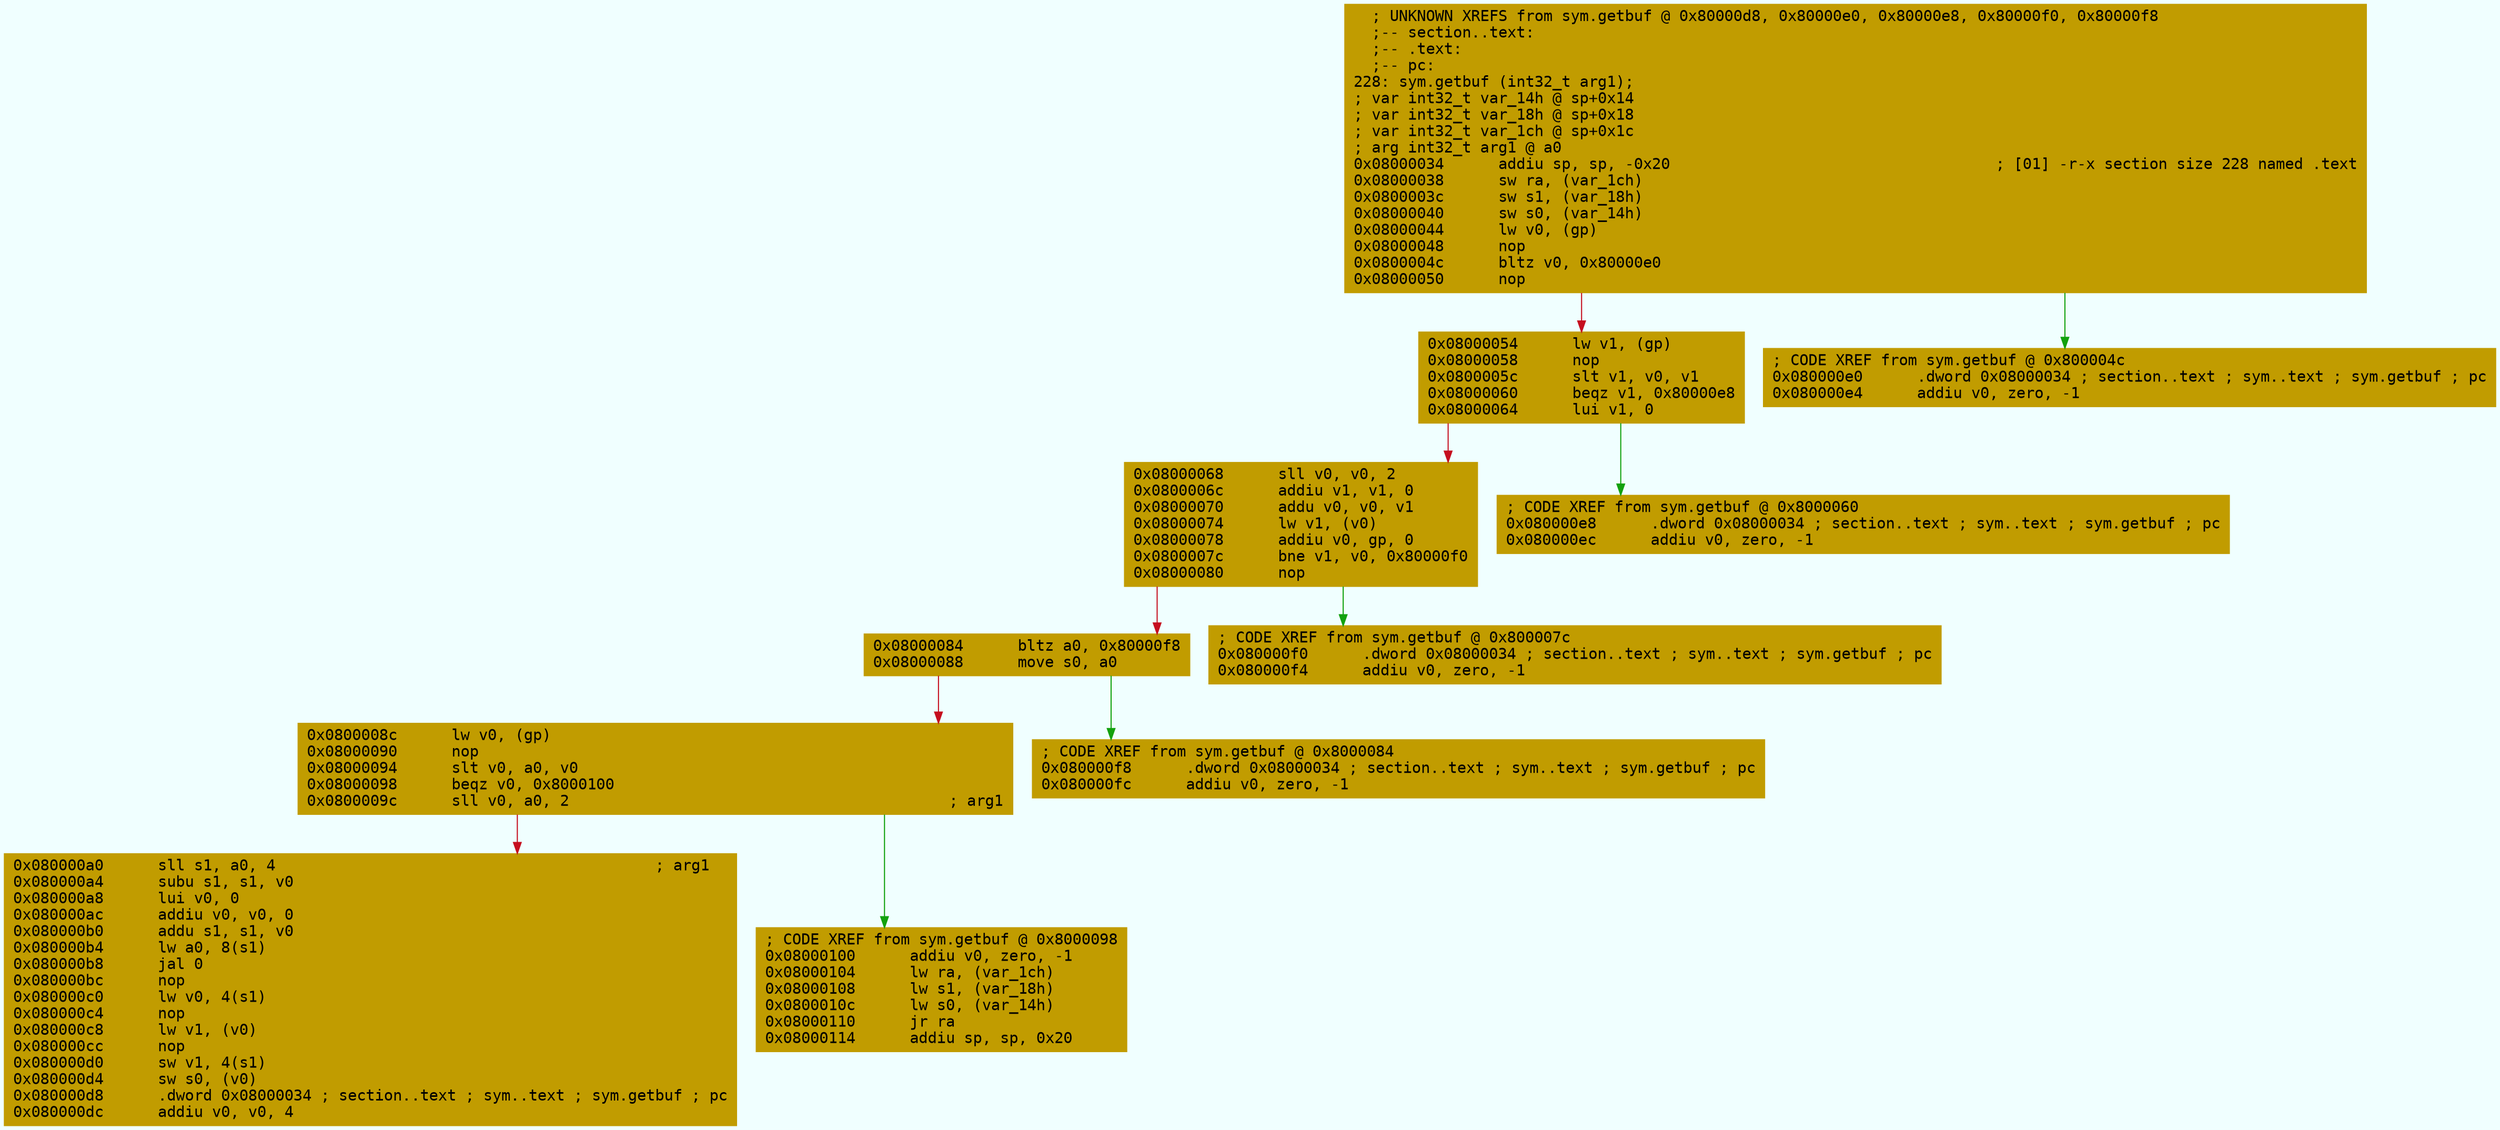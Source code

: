 digraph code {
	graph [bgcolor=azure fontsize=8 fontname="Courier" splines="ortho"];
	node [fillcolor=gray style=filled shape=box];
	edge [arrowhead="normal"];
	"0x08000034" [URL="sym.getbuf/0x08000034", fillcolor="#c19c00",color="#c19c00", fontname="Courier",label="  ; UNKNOWN XREFS from sym.getbuf @ 0x80000d8, 0x80000e0, 0x80000e8, 0x80000f0, 0x80000f8\l  ;-- section..text:\l  ;-- .text:\l  ;-- pc:\l228: sym.getbuf (int32_t arg1);\l; var int32_t var_14h @ sp+0x14\l; var int32_t var_18h @ sp+0x18\l; var int32_t var_1ch @ sp+0x1c\l; arg int32_t arg1 @ a0\l0x08000034      addiu sp, sp, -0x20                                    ; [01] -r-x section size 228 named .text\l0x08000038      sw ra, (var_1ch)\l0x0800003c      sw s1, (var_18h)\l0x08000040      sw s0, (var_14h)\l0x08000044      lw v0, (gp)\l0x08000048      nop\l0x0800004c      bltz v0, 0x80000e0\l0x08000050      nop\l"]
	"0x08000054" [URL="sym.getbuf/0x08000054", fillcolor="#c19c00",color="#c19c00", fontname="Courier",label="0x08000054      lw v1, (gp)\l0x08000058      nop\l0x0800005c      slt v1, v0, v1\l0x08000060      beqz v1, 0x80000e8\l0x08000064      lui v1, 0\l"]
	"0x08000068" [URL="sym.getbuf/0x08000068", fillcolor="#c19c00",color="#c19c00", fontname="Courier",label="0x08000068      sll v0, v0, 2\l0x0800006c      addiu v1, v1, 0\l0x08000070      addu v0, v0, v1\l0x08000074      lw v1, (v0)\l0x08000078      addiu v0, gp, 0\l0x0800007c      bne v1, v0, 0x80000f0\l0x08000080      nop\l"]
	"0x08000084" [URL="sym.getbuf/0x08000084", fillcolor="#c19c00",color="#c19c00", fontname="Courier",label="0x08000084      bltz a0, 0x80000f8\l0x08000088      move s0, a0\l"]
	"0x0800008c" [URL="sym.getbuf/0x0800008c", fillcolor="#c19c00",color="#c19c00", fontname="Courier",label="0x0800008c      lw v0, (gp)\l0x08000090      nop\l0x08000094      slt v0, a0, v0\l0x08000098      beqz v0, 0x8000100\l0x0800009c      sll v0, a0, 2                                          ; arg1\l"]
	"0x080000a0" [URL="sym.getbuf/0x080000a0", fillcolor="#c19c00",color="#c19c00", fontname="Courier",label="0x080000a0      sll s1, a0, 4                                          ; arg1\l0x080000a4      subu s1, s1, v0\l0x080000a8      lui v0, 0\l0x080000ac      addiu v0, v0, 0\l0x080000b0      addu s1, s1, v0\l0x080000b4      lw a0, 8(s1)\l0x080000b8      jal 0\l0x080000bc      nop\l0x080000c0      lw v0, 4(s1)\l0x080000c4      nop\l0x080000c8      lw v1, (v0)\l0x080000cc      nop\l0x080000d0      sw v1, 4(s1)\l0x080000d4      sw s0, (v0)\l0x080000d8      .dword 0x08000034 ; section..text ; sym..text ; sym.getbuf ; pc\l0x080000dc      addiu v0, v0, 4\l"]
	"0x080000e0" [URL="sym.getbuf/0x080000e0", fillcolor="#c19c00",color="#c19c00", fontname="Courier",label="; CODE XREF from sym.getbuf @ 0x800004c\l0x080000e0      .dword 0x08000034 ; section..text ; sym..text ; sym.getbuf ; pc\l0x080000e4      addiu v0, zero, -1\l"]
	"0x080000e8" [URL="sym.getbuf/0x080000e8", fillcolor="#c19c00",color="#c19c00", fontname="Courier",label="; CODE XREF from sym.getbuf @ 0x8000060\l0x080000e8      .dword 0x08000034 ; section..text ; sym..text ; sym.getbuf ; pc\l0x080000ec      addiu v0, zero, -1\l"]
	"0x080000f0" [URL="sym.getbuf/0x080000f0", fillcolor="#c19c00",color="#c19c00", fontname="Courier",label="; CODE XREF from sym.getbuf @ 0x800007c\l0x080000f0      .dword 0x08000034 ; section..text ; sym..text ; sym.getbuf ; pc\l0x080000f4      addiu v0, zero, -1\l"]
	"0x080000f8" [URL="sym.getbuf/0x080000f8", fillcolor="#c19c00",color="#c19c00", fontname="Courier",label="; CODE XREF from sym.getbuf @ 0x8000084\l0x080000f8      .dword 0x08000034 ; section..text ; sym..text ; sym.getbuf ; pc\l0x080000fc      addiu v0, zero, -1\l"]
	"0x08000100" [URL="sym.getbuf/0x08000100", fillcolor="#c19c00",color="#c19c00", fontname="Courier",label="; CODE XREF from sym.getbuf @ 0x8000098\l0x08000100      addiu v0, zero, -1\l0x08000104      lw ra, (var_1ch)\l0x08000108      lw s1, (var_18h)\l0x0800010c      lw s0, (var_14h)\l0x08000110      jr ra\l0x08000114      addiu sp, sp, 0x20\l"]
        "0x08000034" -> "0x080000e0" [color="#13a10e"];
        "0x08000034" -> "0x08000054" [color="#c50f1f"];
        "0x08000054" -> "0x080000e8" [color="#13a10e"];
        "0x08000054" -> "0x08000068" [color="#c50f1f"];
        "0x08000068" -> "0x080000f0" [color="#13a10e"];
        "0x08000068" -> "0x08000084" [color="#c50f1f"];
        "0x08000084" -> "0x080000f8" [color="#13a10e"];
        "0x08000084" -> "0x0800008c" [color="#c50f1f"];
        "0x0800008c" -> "0x08000100" [color="#13a10e"];
        "0x0800008c" -> "0x080000a0" [color="#c50f1f"];
}
